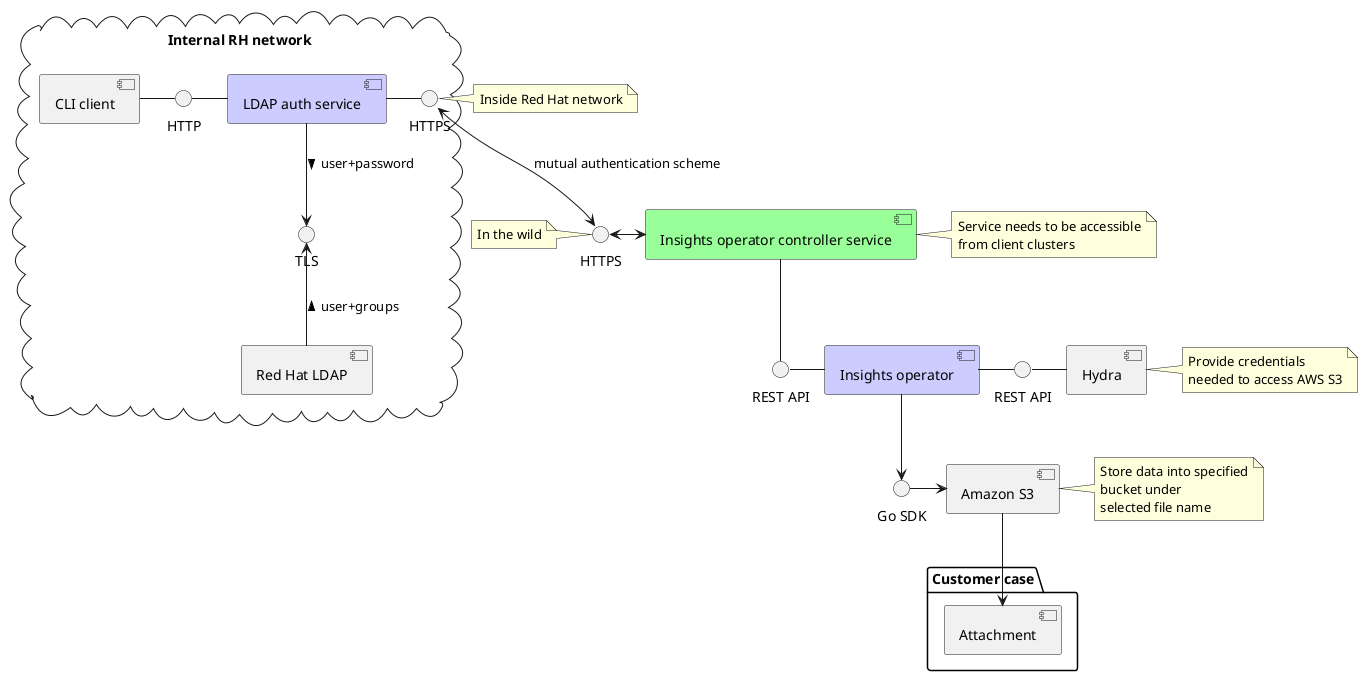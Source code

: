 // Copyright Pavel Tisnovsky 2019
//
// vim:syntax=plantuml

@startuml

[Insights operator controller service] as service #99ff99
[Insights operator] as operator #ccccff
[Hydra] as hydra
[Amazon S3] as s3

package "Customer case" {
  [Attachment]
}

cloud "Internal RH network\n" {
    [CLI client] as cli
    interface "HTTP" as cli_to_ldap_auth
    cli - cli_to_ldap_auth

    [LDAP auth service] as ldap_auth #ccccff
    interface "TLS" as ldap_auth_tls

    cli_to_ldap_auth - ldap_auth

    ldap_auth --> ldap_auth_tls :> user+password

    [Red Hat LDAP] as rh_ldap
    ldap_auth_tls <-- rh_ldap :< user+groups

    interface "HTTPS" as ldap_auth_to_service_1
}

interface "HTTPS" as ldap_auth_to_service_2

ldap_auth - ldap_auth_to_service_1
ldap_auth_to_service_1 <--> ldap_auth_to_service_2 : mutual authentication scheme
ldap_auth_to_service_2 <-> service

note left of ldap_auth_to_service_1 : Inside Red Hat network
note left of ldap_auth_to_service_2 : In the wild

interface "REST API" as service_http
service -- service_http

interface "REST API" as hydra_api
hydra_api - hydra

interface "Go SDK" as go_sdk
go_sdk -> s3

service_http - operator
operator - hydra_api
operator --> go_sdk
s3 --> Attachment

note right of hydra
    Provide credentials
    needed to access AWS S3
end note

note right of s3
    Store data into specified
    bucket under
    selected file name
end note

note right of service
    Service needs to be accessible
    from client clusters
end note

@enduml
